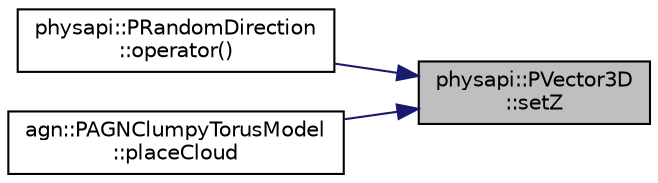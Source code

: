 digraph "physapi::PVector3D::setZ"
{
 // LATEX_PDF_SIZE
  edge [fontname="Helvetica",fontsize="10",labelfontname="Helvetica",labelfontsize="10"];
  node [fontname="Helvetica",fontsize="10",shape=record];
  rankdir="RL";
  Node1 [label="physapi::PVector3D\l::setZ",height=0.2,width=0.4,color="black", fillcolor="grey75", style="filled", fontcolor="black",tooltip="Set a new z coordinate."];
  Node1 -> Node2 [dir="back",color="midnightblue",fontsize="10",style="solid",fontname="Helvetica"];
  Node2 [label="physapi::PRandomDirection\l::operator()",height=0.2,width=0.4,color="black", fillcolor="white", style="filled",URL="$classphysapi_1_1_p_random_direction.html#adedc6ed68e15bd13cab8bf482267f6ee",tooltip="Set a random direction to a 3d vector."];
  Node1 -> Node3 [dir="back",color="midnightblue",fontsize="10",style="solid",fontname="Helvetica"];
  Node3 [label="agn::PAGNClumpyTorusModel\l::placeCloud",height=0.2,width=0.4,color="black", fillcolor="white", style="filled",URL="$classagn_1_1_p_a_g_n_clumpy_torus_model.html#a2d05a0ec848baf944d0eba2939593911",tooltip=" "];
}
